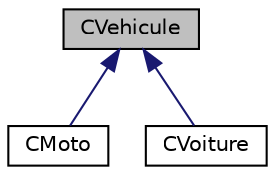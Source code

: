digraph "CVehicule"
{
  edge [fontname="Helvetica",fontsize="10",labelfontname="Helvetica",labelfontsize="10"];
  node [fontname="Helvetica",fontsize="10",shape=record];
  Node0 [label="CVehicule",height=0.2,width=0.4,color="black", fillcolor="grey75", style="filled", fontcolor="black"];
  Node0 -> Node1 [dir="back",color="midnightblue",fontsize="10",style="solid"];
  Node1 [label="CMoto",height=0.2,width=0.4,color="black", fillcolor="white", style="filled",URL="$classCMoto.html"];
  Node0 -> Node2 [dir="back",color="midnightblue",fontsize="10",style="solid"];
  Node2 [label="CVoiture",height=0.2,width=0.4,color="black", fillcolor="white", style="filled",URL="$classCVoiture.html"];
}
